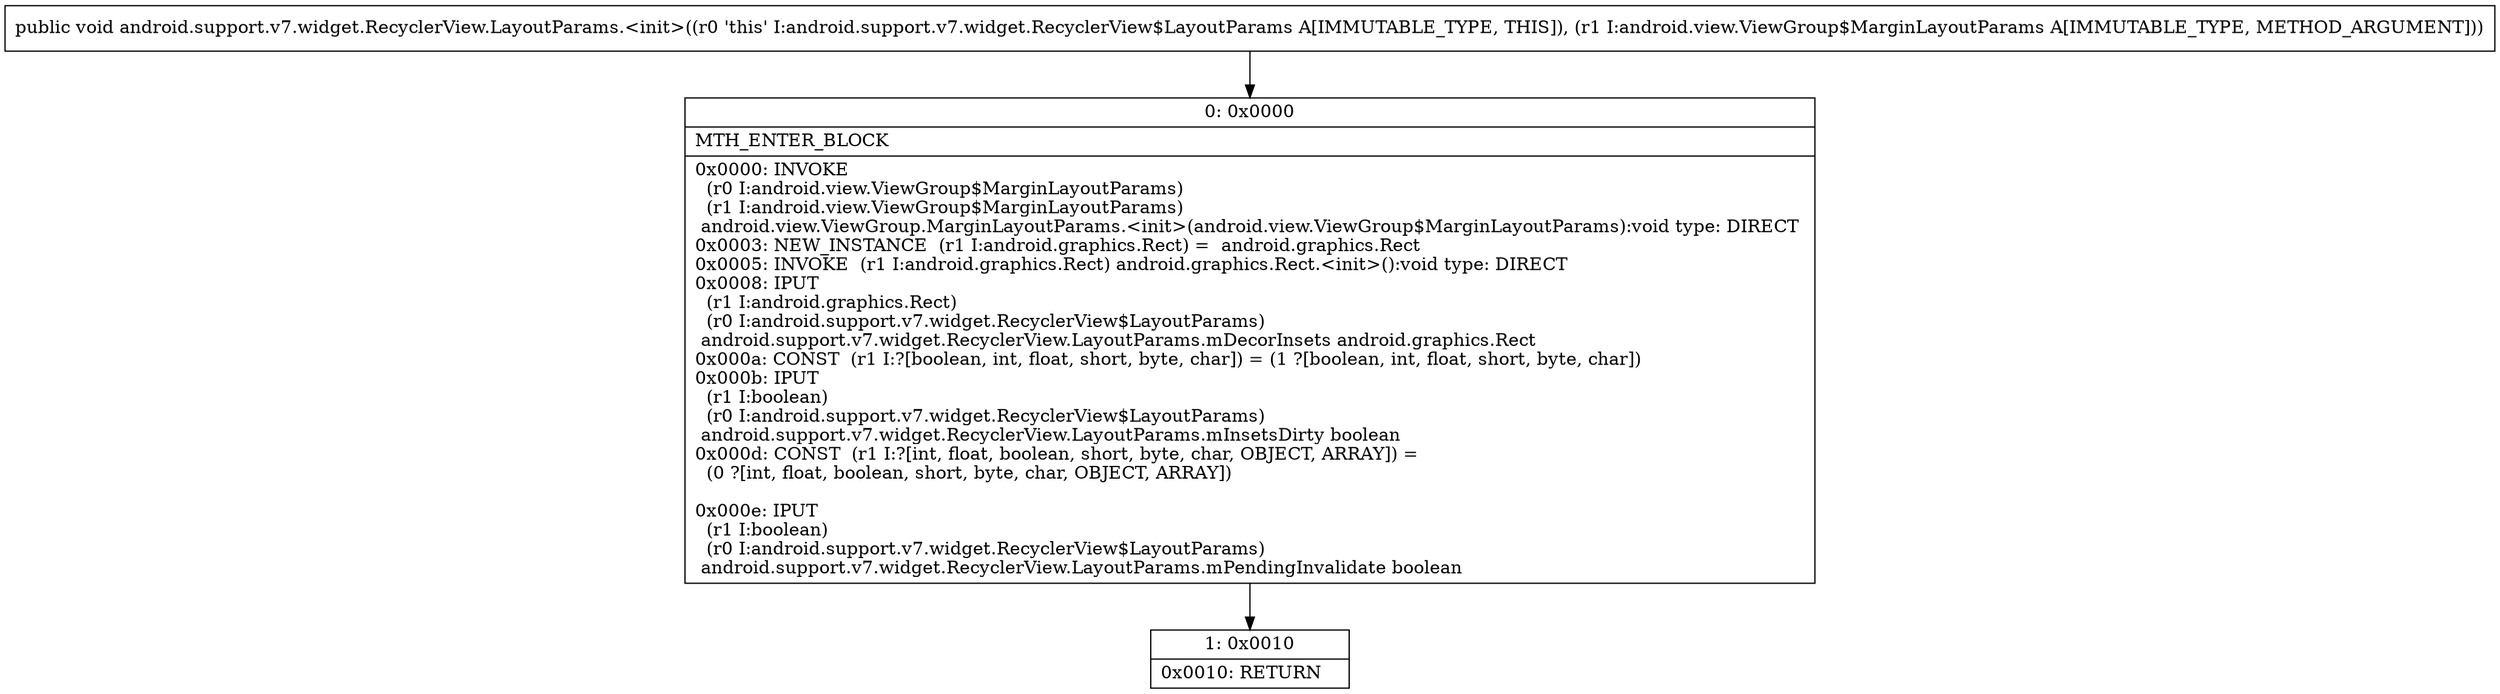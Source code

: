 digraph "CFG forandroid.support.v7.widget.RecyclerView.LayoutParams.\<init\>(Landroid\/view\/ViewGroup$MarginLayoutParams;)V" {
Node_0 [shape=record,label="{0\:\ 0x0000|MTH_ENTER_BLOCK\l|0x0000: INVOKE  \l  (r0 I:android.view.ViewGroup$MarginLayoutParams)\l  (r1 I:android.view.ViewGroup$MarginLayoutParams)\l android.view.ViewGroup.MarginLayoutParams.\<init\>(android.view.ViewGroup$MarginLayoutParams):void type: DIRECT \l0x0003: NEW_INSTANCE  (r1 I:android.graphics.Rect) =  android.graphics.Rect \l0x0005: INVOKE  (r1 I:android.graphics.Rect) android.graphics.Rect.\<init\>():void type: DIRECT \l0x0008: IPUT  \l  (r1 I:android.graphics.Rect)\l  (r0 I:android.support.v7.widget.RecyclerView$LayoutParams)\l android.support.v7.widget.RecyclerView.LayoutParams.mDecorInsets android.graphics.Rect \l0x000a: CONST  (r1 I:?[boolean, int, float, short, byte, char]) = (1 ?[boolean, int, float, short, byte, char]) \l0x000b: IPUT  \l  (r1 I:boolean)\l  (r0 I:android.support.v7.widget.RecyclerView$LayoutParams)\l android.support.v7.widget.RecyclerView.LayoutParams.mInsetsDirty boolean \l0x000d: CONST  (r1 I:?[int, float, boolean, short, byte, char, OBJECT, ARRAY]) = \l  (0 ?[int, float, boolean, short, byte, char, OBJECT, ARRAY])\l \l0x000e: IPUT  \l  (r1 I:boolean)\l  (r0 I:android.support.v7.widget.RecyclerView$LayoutParams)\l android.support.v7.widget.RecyclerView.LayoutParams.mPendingInvalidate boolean \l}"];
Node_1 [shape=record,label="{1\:\ 0x0010|0x0010: RETURN   \l}"];
MethodNode[shape=record,label="{public void android.support.v7.widget.RecyclerView.LayoutParams.\<init\>((r0 'this' I:android.support.v7.widget.RecyclerView$LayoutParams A[IMMUTABLE_TYPE, THIS]), (r1 I:android.view.ViewGroup$MarginLayoutParams A[IMMUTABLE_TYPE, METHOD_ARGUMENT])) }"];
MethodNode -> Node_0;
Node_0 -> Node_1;
}

